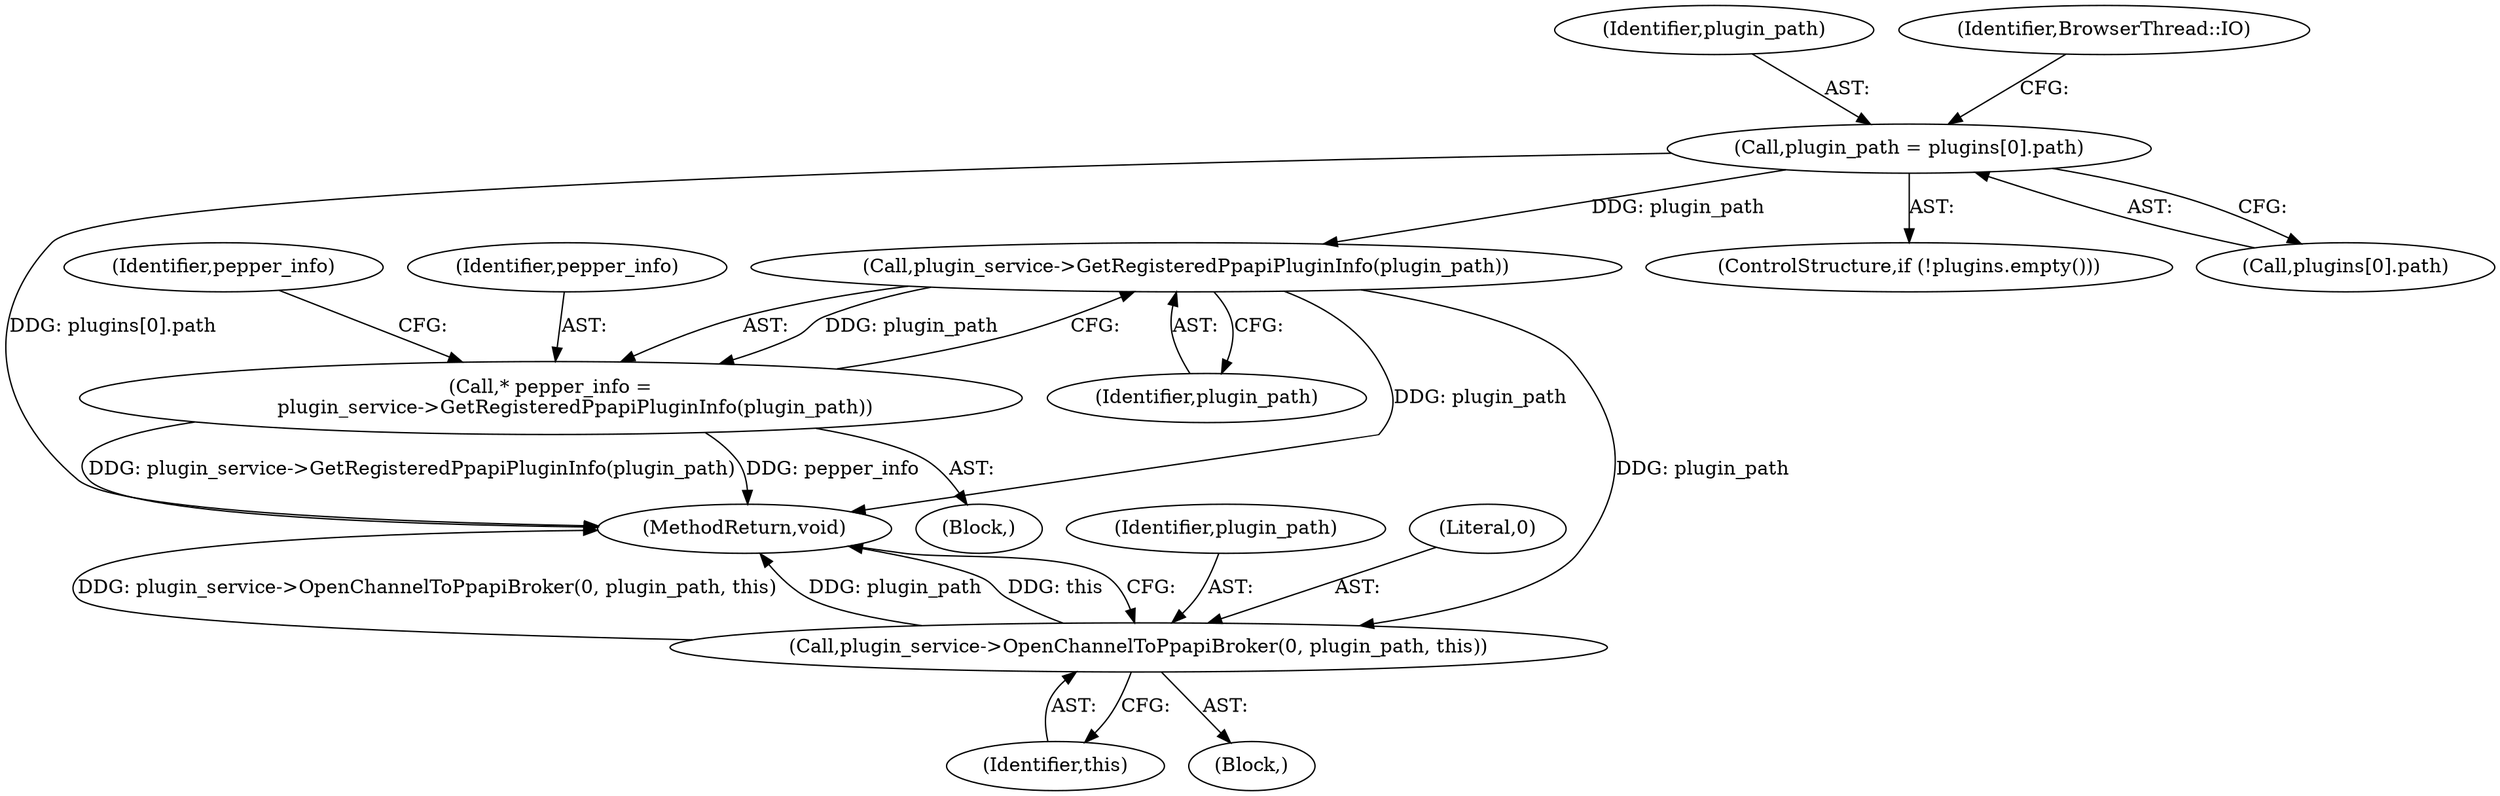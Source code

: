 digraph "1_Chrome_2327c7044eeabc2e70700ff7f752e4b2e2978657@array" {
"1000120" [label="(Call,plugin_path = plugins[0].path)"];
"1000139" [label="(Call,plugin_service->GetRegisteredPpapiPluginInfo(plugin_path))"];
"1000137" [label="(Call,* pepper_info =\n        plugin_service->GetRegisteredPpapiPluginInfo(plugin_path))"];
"1000149" [label="(Call,plugin_service->OpenChannelToPpapiBroker(0, plugin_path, this))"];
"1000152" [label="(Identifier,this)"];
"1000117" [label="(ControlStructure,if (!plugins.empty()))"];
"1000121" [label="(Identifier,plugin_path)"];
"1000162" [label="(MethodReturn,void)"];
"1000128" [label="(Identifier,BrowserThread::IO)"];
"1000139" [label="(Call,plugin_service->GetRegisteredPpapiPluginInfo(plugin_path))"];
"1000140" [label="(Identifier,plugin_path)"];
"1000137" [label="(Call,* pepper_info =\n        plugin_service->GetRegisteredPpapiPluginInfo(plugin_path))"];
"1000149" [label="(Call,plugin_service->OpenChannelToPpapiBroker(0, plugin_path, this))"];
"1000142" [label="(Identifier,pepper_info)"];
"1000151" [label="(Identifier,plugin_path)"];
"1000120" [label="(Call,plugin_path = plugins[0].path)"];
"1000122" [label="(Call,plugins[0].path)"];
"1000138" [label="(Identifier,pepper_info)"];
"1000103" [label="(Block,)"];
"1000150" [label="(Literal,0)"];
"1000143" [label="(Block,)"];
"1000120" -> "1000117"  [label="AST: "];
"1000120" -> "1000122"  [label="CFG: "];
"1000121" -> "1000120"  [label="AST: "];
"1000122" -> "1000120"  [label="AST: "];
"1000128" -> "1000120"  [label="CFG: "];
"1000120" -> "1000162"  [label="DDG: plugins[0].path"];
"1000120" -> "1000139"  [label="DDG: plugin_path"];
"1000139" -> "1000137"  [label="AST: "];
"1000139" -> "1000140"  [label="CFG: "];
"1000140" -> "1000139"  [label="AST: "];
"1000137" -> "1000139"  [label="CFG: "];
"1000139" -> "1000162"  [label="DDG: plugin_path"];
"1000139" -> "1000137"  [label="DDG: plugin_path"];
"1000139" -> "1000149"  [label="DDG: plugin_path"];
"1000137" -> "1000103"  [label="AST: "];
"1000138" -> "1000137"  [label="AST: "];
"1000142" -> "1000137"  [label="CFG: "];
"1000137" -> "1000162"  [label="DDG: plugin_service->GetRegisteredPpapiPluginInfo(plugin_path)"];
"1000137" -> "1000162"  [label="DDG: pepper_info"];
"1000149" -> "1000143"  [label="AST: "];
"1000149" -> "1000152"  [label="CFG: "];
"1000150" -> "1000149"  [label="AST: "];
"1000151" -> "1000149"  [label="AST: "];
"1000152" -> "1000149"  [label="AST: "];
"1000162" -> "1000149"  [label="CFG: "];
"1000149" -> "1000162"  [label="DDG: plugin_service->OpenChannelToPpapiBroker(0, plugin_path, this)"];
"1000149" -> "1000162"  [label="DDG: plugin_path"];
"1000149" -> "1000162"  [label="DDG: this"];
}
